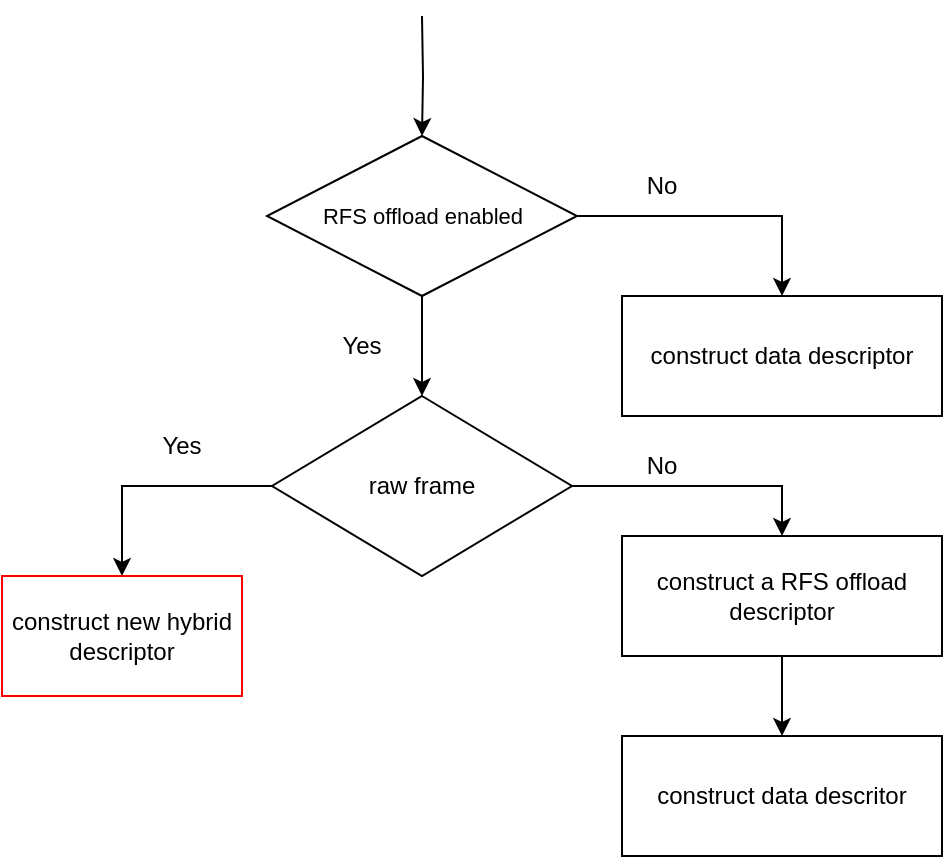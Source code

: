 <mxfile version="17.4.6" type="github">
  <diagram id="vnnqjnAMkT5Zu5kiw6o8" name="Page-1">
    <mxGraphModel dx="1038" dy="489" grid="1" gridSize="10" guides="1" tooltips="1" connect="1" arrows="1" fold="1" page="1" pageScale="1" pageWidth="850" pageHeight="1100" math="0" shadow="0">
      <root>
        <mxCell id="0" />
        <mxCell id="1" parent="0" />
        <mxCell id="VrX7lu9NK_rG8wc0C4YF-5" style="edgeStyle=orthogonalEdgeStyle;rounded=0;orthogonalLoop=1;jettySize=auto;html=1;entryX=0.5;entryY=0;entryDx=0;entryDy=0;" edge="1" parent="1" source="VrX7lu9NK_rG8wc0C4YF-1" target="VrX7lu9NK_rG8wc0C4YF-3">
          <mxGeometry relative="1" as="geometry" />
        </mxCell>
        <mxCell id="VrX7lu9NK_rG8wc0C4YF-24" style="edgeStyle=orthogonalEdgeStyle;rounded=0;orthogonalLoop=1;jettySize=auto;html=1;exitX=1;exitY=0.5;exitDx=0;exitDy=0;entryX=0.5;entryY=0;entryDx=0;entryDy=0;fontSize=11;" edge="1" parent="1" source="VrX7lu9NK_rG8wc0C4YF-1" target="VrX7lu9NK_rG8wc0C4YF-12">
          <mxGeometry relative="1" as="geometry" />
        </mxCell>
        <mxCell id="VrX7lu9NK_rG8wc0C4YF-1" value="RFS offload enabled" style="rhombus;whiteSpace=wrap;html=1;fontSize=11;" vertex="1" parent="1">
          <mxGeometry x="342.5" y="150" width="155" height="80" as="geometry" />
        </mxCell>
        <mxCell id="VrX7lu9NK_rG8wc0C4YF-8" style="edgeStyle=orthogonalEdgeStyle;rounded=0;orthogonalLoop=1;jettySize=auto;html=1;exitX=0;exitY=0.5;exitDx=0;exitDy=0;entryX=0.5;entryY=0;entryDx=0;entryDy=0;" edge="1" parent="1" source="VrX7lu9NK_rG8wc0C4YF-3" target="VrX7lu9NK_rG8wc0C4YF-11">
          <mxGeometry relative="1" as="geometry">
            <mxPoint x="265" y="440" as="targetPoint" />
          </mxGeometry>
        </mxCell>
        <mxCell id="VrX7lu9NK_rG8wc0C4YF-15" style="edgeStyle=orthogonalEdgeStyle;rounded=0;orthogonalLoop=1;jettySize=auto;html=1;exitX=1;exitY=0.5;exitDx=0;exitDy=0;entryX=0.5;entryY=0;entryDx=0;entryDy=0;" edge="1" parent="1" source="VrX7lu9NK_rG8wc0C4YF-3" target="VrX7lu9NK_rG8wc0C4YF-14">
          <mxGeometry relative="1" as="geometry" />
        </mxCell>
        <mxCell id="VrX7lu9NK_rG8wc0C4YF-3" value="raw frame" style="rhombus;whiteSpace=wrap;html=1;" vertex="1" parent="1">
          <mxGeometry x="345" y="280" width="150" height="90" as="geometry" />
        </mxCell>
        <mxCell id="VrX7lu9NK_rG8wc0C4YF-10" style="edgeStyle=orthogonalEdgeStyle;rounded=0;orthogonalLoop=1;jettySize=auto;html=1;entryX=0.5;entryY=0;entryDx=0;entryDy=0;" edge="1" parent="1" target="VrX7lu9NK_rG8wc0C4YF-1">
          <mxGeometry relative="1" as="geometry">
            <mxPoint x="420" y="90" as="sourcePoint" />
          </mxGeometry>
        </mxCell>
        <mxCell id="VrX7lu9NK_rG8wc0C4YF-11" value="construct new hybrid descriptor" style="rounded=0;whiteSpace=wrap;html=1;strokeColor=#FF0000;" vertex="1" parent="1">
          <mxGeometry x="210" y="370" width="120" height="60" as="geometry" />
        </mxCell>
        <mxCell id="VrX7lu9NK_rG8wc0C4YF-17" style="edgeStyle=orthogonalEdgeStyle;rounded=0;orthogonalLoop=1;jettySize=auto;html=1;" edge="1" parent="1" source="VrX7lu9NK_rG8wc0C4YF-14">
          <mxGeometry relative="1" as="geometry">
            <mxPoint x="600" y="450" as="targetPoint" />
          </mxGeometry>
        </mxCell>
        <mxCell id="VrX7lu9NK_rG8wc0C4YF-14" value="construct a RFS offload descriptor" style="rounded=0;whiteSpace=wrap;html=1;" vertex="1" parent="1">
          <mxGeometry x="520" y="350" width="160" height="60" as="geometry" />
        </mxCell>
        <mxCell id="VrX7lu9NK_rG8wc0C4YF-18" value="construct data descritor" style="rounded=0;whiteSpace=wrap;html=1;" vertex="1" parent="1">
          <mxGeometry x="520" y="450" width="160" height="60" as="geometry" />
        </mxCell>
        <mxCell id="VrX7lu9NK_rG8wc0C4YF-19" value="No" style="text;html=1;strokeColor=none;fillColor=none;align=center;verticalAlign=middle;whiteSpace=wrap;rounded=0;" vertex="1" parent="1">
          <mxGeometry x="510" y="160" width="60" height="30" as="geometry" />
        </mxCell>
        <mxCell id="VrX7lu9NK_rG8wc0C4YF-20" value="Yes" style="text;html=1;strokeColor=none;fillColor=none;align=center;verticalAlign=middle;whiteSpace=wrap;rounded=0;" vertex="1" parent="1">
          <mxGeometry x="360" y="240" width="60" height="30" as="geometry" />
        </mxCell>
        <mxCell id="VrX7lu9NK_rG8wc0C4YF-21" value="Yes" style="text;html=1;strokeColor=none;fillColor=none;align=center;verticalAlign=middle;whiteSpace=wrap;rounded=0;" vertex="1" parent="1">
          <mxGeometry x="270" y="290" width="60" height="30" as="geometry" />
        </mxCell>
        <mxCell id="VrX7lu9NK_rG8wc0C4YF-22" value="No" style="text;html=1;strokeColor=none;fillColor=none;align=center;verticalAlign=middle;whiteSpace=wrap;rounded=0;" vertex="1" parent="1">
          <mxGeometry x="510" y="300" width="60" height="30" as="geometry" />
        </mxCell>
        <mxCell id="VrX7lu9NK_rG8wc0C4YF-12" value="construct data descriptor" style="rounded=0;whiteSpace=wrap;html=1;" vertex="1" parent="1">
          <mxGeometry x="520" y="230" width="160" height="60" as="geometry" />
        </mxCell>
      </root>
    </mxGraphModel>
  </diagram>
</mxfile>
